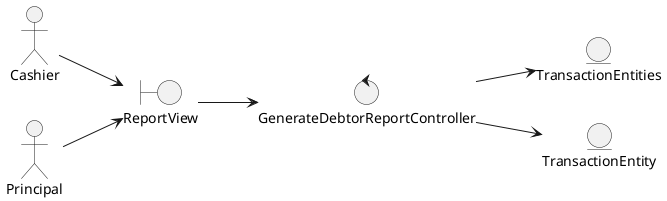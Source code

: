 @startuml
left to right direction

actor Cashier
actor Principal

boundary ReportView

control GenerateDebtorReportController

entity TransactionEntities
entity TransactionEntity


'--- Actor relations ---
Cashier --> ReportView
Principal --> ReportView

'--- Views relations ---
ReportView --> GenerateDebtorReportController

'--- Controllers relations ---
GenerateDebtorReportController --> TransactionEntities
GenerateDebtorReportController --> TransactionEntity

'--- Entity relations ---
@enduml